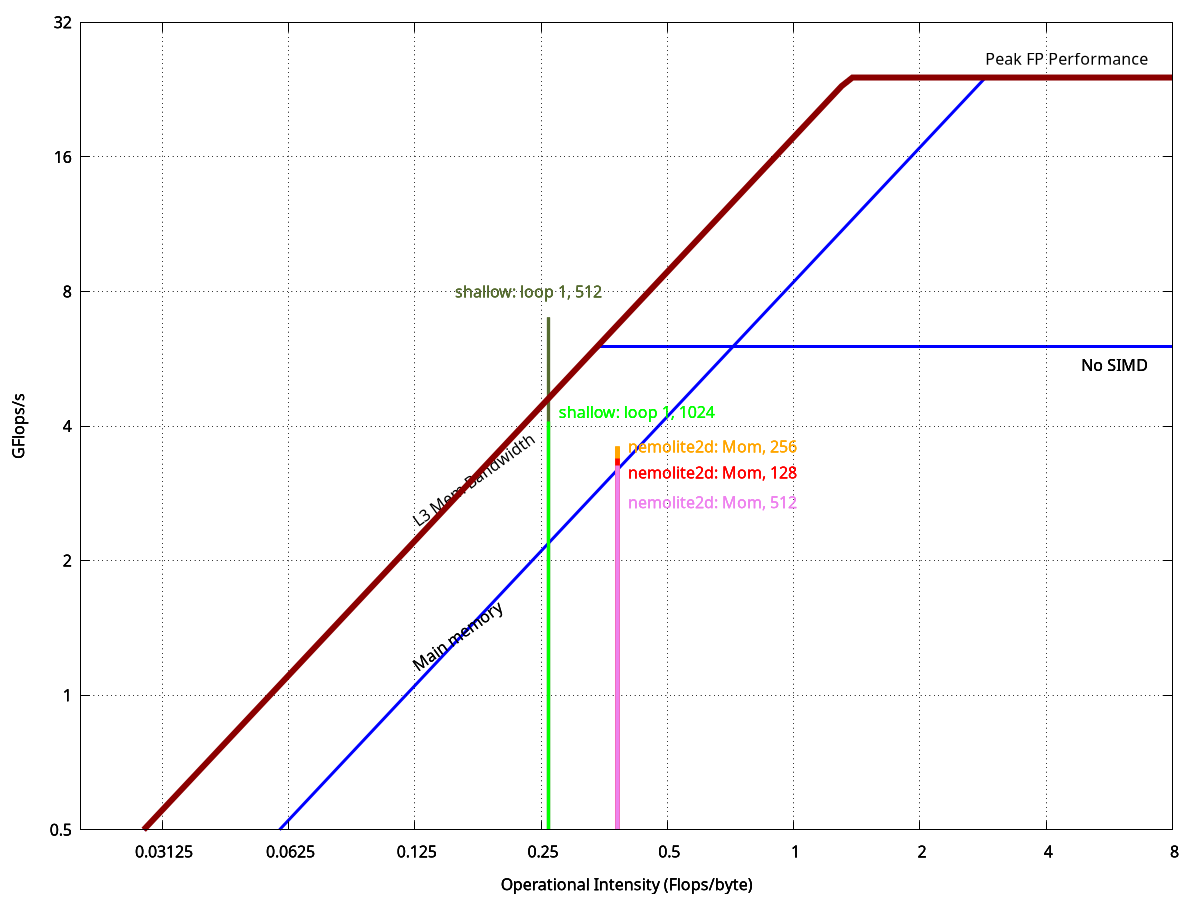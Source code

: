 # initial config
set term postscript eps enhanced
set output 'roofline.eps'
#set term pngcairo
#set output 'roofline.png'

set nokey
set grid layerdefault   linetype 0 linewidth 1.000,  linetype 0 linewidth 1.000

set xlabel "Operational Intensity (Flops/byte)"
set ylabel "GFlops/s"

# sets log base 2 scale for both axes
set logscale x 2
set logscale y 2

# label offsets
L_MEM_X=0.125
L_MEM_ANG=36

# range of each axis
MAX_X=8
MIN_Y=0.5
MAX_Y=32
set xrange [0.02:MAX_X]
set yrange [MIN_Y:MAX_Y]

# Kernel constants
# First loop nest of shallow has AI = 0.3 FLOP/byte
# Counting bytes from cache lines (i.e. 64 bytes per reference instead
# of just 8 bytes for a d.p. word) it is:
SHALLOW_LOOP1_AI = 0.26
# u-momentum kernel of nemolite2d has AI = 0.44 FLOP/byte
# Counting bytes from cache lines it is:
NEMOLITE_MOM_AI = 0.38

# CPU CONSTANTS
# For single core of Xeon E5-2697 v2 (Archer), as measured with 
# the Intel MKL version of linpack. This is therefore using
# 256-bit AVX instructions (SIMD)
PEAK_GFLOPS=24.1
NUM_CORES=1

#ceilings
C_ALL_CORES		= 1
C_MUL_ADD_BAL	= NUM_CORES
# For Ivy Bridge, AVX registers are 256-bit and therefore can
# hold 4*64-bit double-precision reals. We therefore assume
# that peak, non-SIMD performance is 1/4 that of the performance
# obtained by Linpack
C_SIMD			= 4.0
C_ILP_ONLY		= 2 * C_SIMD

# MEM CONSTANTS
# For single core of Xeon E5-2697 v2 (Archer) as measured with 
# the 'copy' result of STREAM
# with arrays of 15M elements. Therefore, this is bandwidth to 
# main memory, not cache. Units are GB/s.
PEAK_MEM_BW=8.4
# Using arrays of 0.5M elements I think we get bandwidth to
# L3 cache:
PEAK_L3_BW=17.7


NUM_CHANNELS=2
# first ceiling, without multiple memory channels
C_NO_MULTI_CHANNEL	= NUM_CHANNELS

# FUNCTIONS
mem_roof(x,peak)= x * peak
cpu_roof	= PEAK_GFLOPS
min(x, y)	= (x < y) ? x : y
max(x, y)       = (x > y) ? x : y

PEAK_BW = max(PEAK_MEM_BW,PEAK_L3_BW)

cpu_ceiling(x, y)	= min(mem_roof(x,PEAK_BW), y)
mem_ceiling(x)		= min(x, PEAK_GFLOPS)
roofline(x, y)		= cpu_ceiling(x, y)


# LINE STYLES
LINE_ROOF=1
LINE_CEIL=2
LINE_LOOP1_512=3
LINE_LOOP1_1024=4
LINE_MOM_512=5
LINE_MOM_256=6
LINE_MOM_128=7

# Width of the vertical 'bars' at x=1
BAR_WIDTH = 12

set style line LINE_ROOF	lt 1 lw 6 lc rgb "#8B0000"
set style line LINE_CEIL	lt 1 lw 3 lc rgb "blue"

set style line LINE_LOOP1_512     lt 1 lc rgb "dark-olivegreen"
set style line LINE_LOOP1_1024    lt 1 lc rgb "green"
set style line LINE_MOM_512       lt 1 lc rgb "violet"
set style line LINE_MOM_256       lt 1 lc rgb "orange"
set style line LINE_MOM_128       lt 1 lc rgb "red"

# PLOTS
set multiplot

# Bars for measured individual kernel performance

# From Shallow with the Cray compiler (as that's the best)

# Loop1 of shallow with 512^2 achieves 7.0 GFLOPS
set label 12 "shallow: loop 1, 512" at (SHALLOW_LOOP1_AI*0.6),8.0 front textcolor ls LINE_LOOP1_512
set arrow from SHALLOW_LOOP1_AI,MIN_Y to SHALLOW_LOOP1_AI,7.0 nohead ls LINE_LOOP1_512 lw BAR_WIDTH*SHALLOW_LOOP1_AI

set label 13 "shallow: loop 1, 1024" at (SHALLOW_LOOP1_AI*1.06), 4.3 front textcolor ls LINE_LOOP1_1024
# Loop1 of shallow with 1024^2 achieves 4.1 GFLOPS
set arrow from SHALLOW_LOOP1_AI,MIN_Y to SHALLOW_LOOP1_AI,4.1 nohead ls LINE_LOOP1_1024 lw BAR_WIDTH*SHALLOW_LOOP1_AI

# From Nemolite2D with Intel compiler (as that's the fastest)

# 256 domain should fit within L3 cache
set label 14 "nemolite2d: Mom, 256" at (NEMOLITE_MOM_AI*1.06),3.6 front textcolor ls LINE_MOM_256
set arrow from NEMOLITE_MOM_AI,MIN_Y to NEMOLITE_MOM_AI,3.6 nohead ls LINE_MOM_256 lw BAR_WIDTH*NEMOLITE_MOM_AI
# 128 domain - not as fast as you'd expect
set label 15 "nemolite2d: Mom, 128" at (NEMOLITE_MOM_AI*1.06),3.15 front textcolor ls LINE_MOM_128
set arrow from NEMOLITE_MOM_AI,MIN_Y to NEMOLITE_MOM_AI,3.39 nohead ls LINE_MOM_128 lw BAR_WIDTH*NEMOLITE_MOM_AI
# 512 domain ~spills from L3 cache to main memory
set label 11 "nemolite2d: Mom, 512" at (NEMOLITE_MOM_AI*1.06),2.7 front textcolor ls LINE_MOM_512
set arrow from NEMOLITE_MOM_AI,MIN_Y to NEMOLITE_MOM_AI,3.26 nohead ls LINE_MOM_512 lw BAR_WIDTH*NEMOLITE_MOM_AI


# CPU CEILINGS
# All cores (same as roofline)
#set label 3 "All cores used" at (MAX_X-1),(cpu_roof/1.1) right
#plot cpu_ceiling(x, cpu_roof / C_ALL_CORES) ls LINE_CEIL

# SIMD
set label 5 "No SIMD" at (MAX_X-1),((cpu_roof / C_SIMD)/1.1) right
plot cpu_ceiling(x, cpu_roof / C_SIMD) ls LINE_CEIL

# No parallelism
#set label 6 "ILP Only" at (MAX_X-1),((cpu_roof / C_ILP_ONLY)/1.1) right
#plot cpu_ceiling(x, cpu_roof / C_ILP_ONLY) ls LINE_CEIL

# MEM CEILINGS

set label 8 "Main memory" at (L_MEM_X),(mem_roof(L_MEM_X,PEAK_MEM_BW)*1.1) rotate by L_MEM_ANG
plot mem_ceiling(mem_roof(x,PEAK_MEM_BW)) ls LINE_CEIL

# ROOFLINE
set label 1 "Peak FP Performance" at (MAX_X-1),(PEAK_GFLOPS*1.1) right
set label 2 "L3 Mem Bandwidth" at L_MEM_X,mem_roof(L_MEM_X,PEAK_BW)*1.1 rotate by L_MEM_ANG
plot roofline(x, cpu_roof) ls LINE_ROOF

unset multiplot
